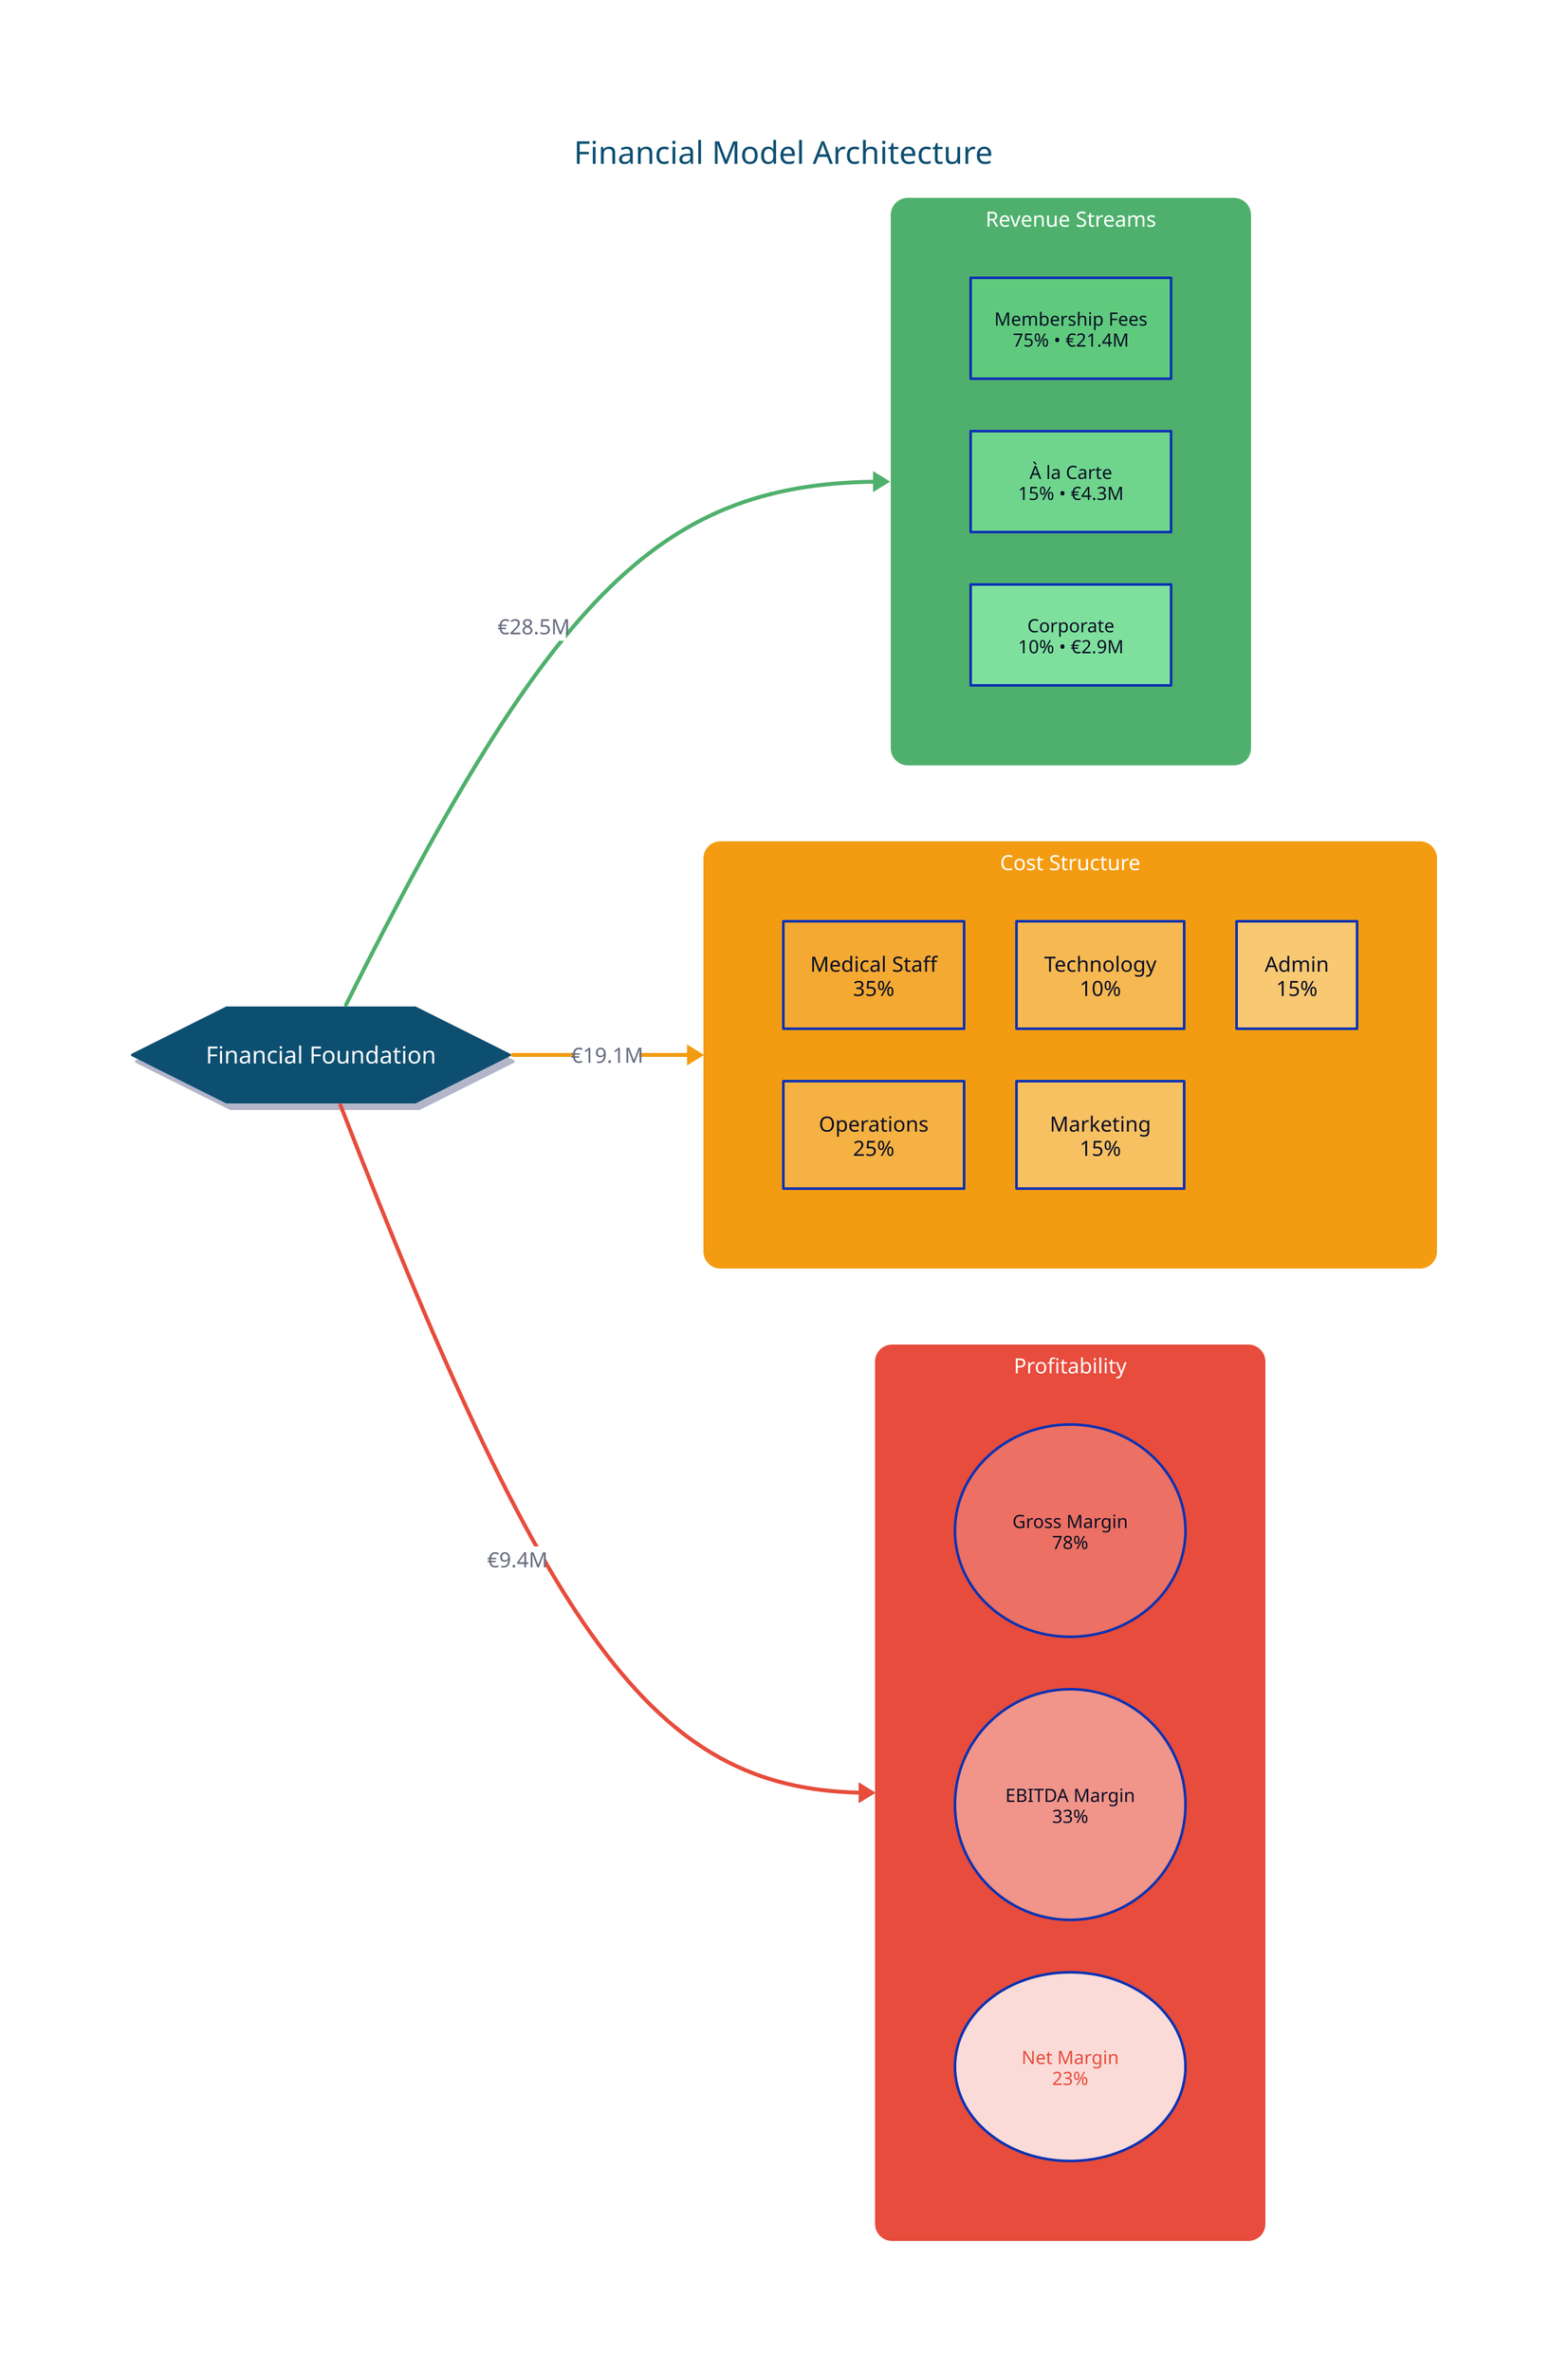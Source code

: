 # Financial Model Architecture
direction: right

title: "Financial Model Architecture" {
  shape: text
  style.font-size: 24
  style.bold: true
  style.font-color: "#0B4F71"
  near: top-center
}

# Main foundation with icon
foundation: "Financial Foundation" {
  shape: hexagon
  style: {
    fill: "#0B4F71"
    stroke: "#0B4F71"
    font-color: "white"
    font-size: 18
    bold: true
    shadow: true
  }
}

# Revenue section with visual hierarchy
revenue: "Revenue Streams" {
  shape: rectangle
  style: {
    fill: "#4FB06D"
    stroke: "#4FB06D"
    font-color: "white"
    font-size: 16
    border-radius: 12
  }
  
  grid-rows: 3
  
  membership: "Membership Fees\n75% • €21.4M" {
    style: {
      fill: "#5FCA7D"
      font-size: 14
      bold: true
    }
  }
  
  alacarte: "À la Carte\n15% • €4.3M" {
    style: {
      fill: "#6FD58D"
      font-size: 14
    }
  }
  
  corporate: "Corporate\n10% • €2.9M" {
    style: {
      fill: "#7FE09D"
      font-size: 14
    }
  }
}

# Cost structure with icons
costs: "Cost Structure" {
  shape: rectangle
  style: {
    fill: "#F39C12"
    stroke: "#F39C12"
    font-color: "white"
    font-size: 16
    border-radius: 12
  }
  
  grid-columns: 3
  grid-rows: 2
  
  staff: "Medical Staff\n35%" { style.fill: "#F4A932" }
  ops: "Operations\n25%" { style.fill: "#F5B142" }
  tech: "Technology\n10%" { style.fill: "#F6B952" }
  marketing: "Marketing\n15%" { style.fill: "#F7C162" }
  admin: "Admin\n15%" { style.fill: "#F8C972" }
}

# Profitability metrics as gauges
profit: "Profitability" {
  shape: rectangle
  style: {
    fill: "#E74C3C"
    stroke: "#E74C3C"
    font-color: "white"
    font-size: 16
    border-radius: 12
  }
  
  grid-rows: 3
  
  gross: "Gross Margin\n78%" {
    shape: circle
    style: {
      fill: "#EC7063"
      font-size: 14
      bold: true
    }
  }
  
  ebitda: "EBITDA Margin\n33%" {
    shape: circle
    style: {
      fill: "#F1948A"
      font-size: 14
    }
  }
  
  net: "Net Margin\n23%" {
    shape: circle
    style: {
      fill: "#FADBD8"
      font-color: "#E74C3C"
      font-size: 14
    }
  }
}

# Enhanced connections
foundation -> revenue: {
  style: {
    stroke: "#4FB06D"
    stroke-width: 3
    filled: true
  }
  label: "€28.5M"
}

foundation -> costs: {
  style: {
    stroke: "#F39C12"
    stroke-width: 3
    filled: true
  }
  label: "€19.1M"
}

foundation -> profit: {
  style: {
    stroke: "#E74C3C"
    stroke-width: 3
    filled: true
  }
  label: "€9.4M"
}
